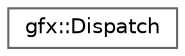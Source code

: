 digraph "Graphical Class Hierarchy"
{
 // LATEX_PDF_SIZE
  bgcolor="transparent";
  edge [fontname=Helvetica,fontsize=10,labelfontname=Helvetica,labelfontsize=10];
  node [fontname=Helvetica,fontsize=10,shape=box,height=0.2,width=0.4];
  rankdir="LR";
  Node0 [id="Node000000",label="gfx::Dispatch",height=0.2,width=0.4,color="grey40", fillcolor="white", style="filled",URL="$structgfx_1_1_dispatch.html",tooltip="Represents a single compute dispatch command."];
}

